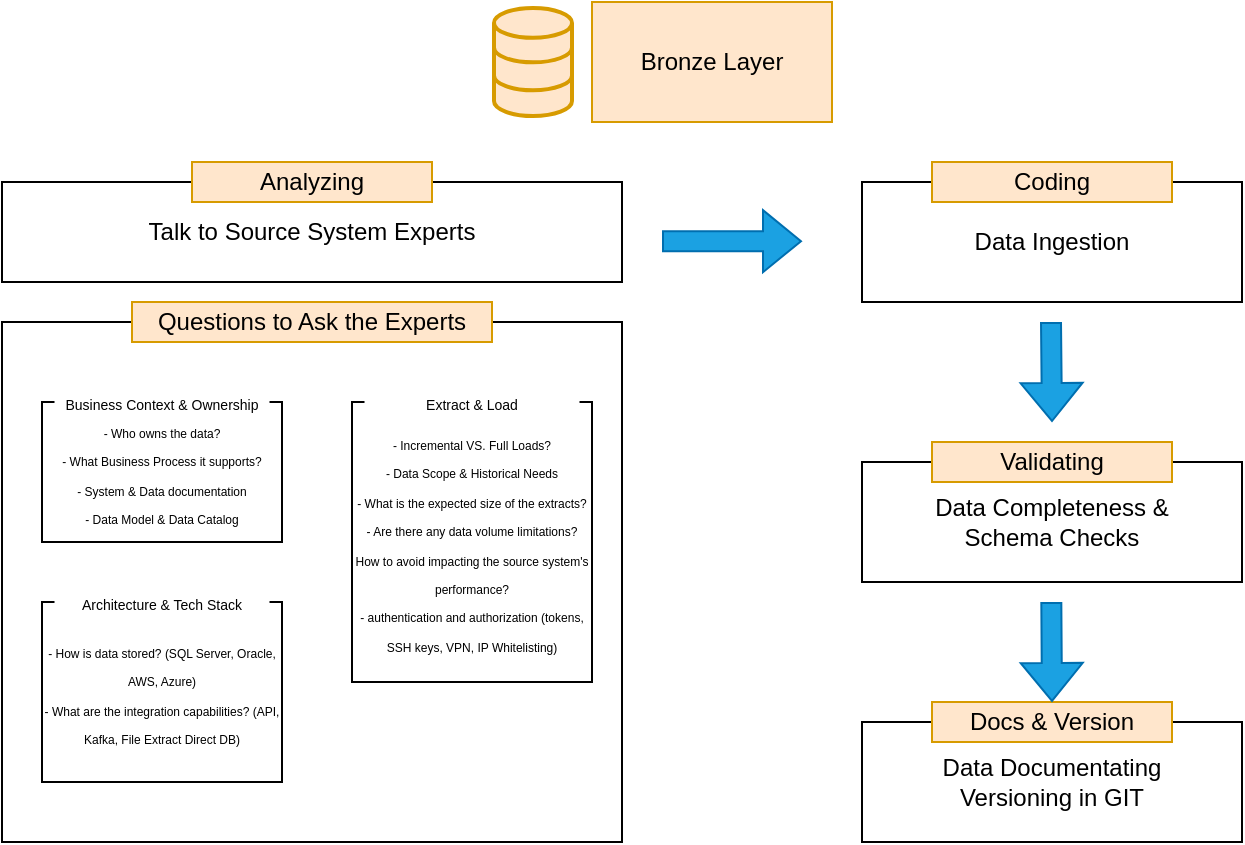 <mxfile version="28.1.2">
  <diagram name="Page-1" id="L0p5QhvZgQNt1ibyMBrl">
    <mxGraphModel dx="1188" dy="708" grid="1" gridSize="10" guides="1" tooltips="1" connect="1" arrows="1" fold="1" page="1" pageScale="1" pageWidth="850" pageHeight="1100" math="0" shadow="0">
      <root>
        <mxCell id="0" />
        <mxCell id="1" parent="0" />
        <mxCell id="U4IghfBn-vNY0UKqWCL6-1" value="Bronze Layer" style="rounded=0;whiteSpace=wrap;html=1;fillColor=#ffe6cc;strokeColor=#d79b00;" vertex="1" parent="1">
          <mxGeometry x="355" y="210" width="120" height="60" as="geometry" />
        </mxCell>
        <mxCell id="U4IghfBn-vNY0UKqWCL6-2" value="Talk to Source System Experts" style="rounded=0;whiteSpace=wrap;html=1;" vertex="1" parent="1">
          <mxGeometry x="60" y="300" width="310" height="50" as="geometry" />
        </mxCell>
        <mxCell id="U4IghfBn-vNY0UKqWCL6-4" value="Analyzing" style="rounded=0;whiteSpace=wrap;html=1;strokeColor=#d79b00;fillColor=#ffe6cc;" vertex="1" parent="1">
          <mxGeometry x="155" y="290" width="120" height="20" as="geometry" />
        </mxCell>
        <mxCell id="U4IghfBn-vNY0UKqWCL6-5" value="Data Ingestion" style="rounded=0;whiteSpace=wrap;html=1;" vertex="1" parent="1">
          <mxGeometry x="490" y="300" width="190" height="60" as="geometry" />
        </mxCell>
        <mxCell id="U4IghfBn-vNY0UKqWCL6-6" value="Coding" style="rounded=0;whiteSpace=wrap;html=1;strokeColor=#d79b00;fillColor=#ffe6cc;" vertex="1" parent="1">
          <mxGeometry x="525" y="290" width="120" height="20" as="geometry" />
        </mxCell>
        <mxCell id="U4IghfBn-vNY0UKqWCL6-7" value="Data Completeness &amp;amp;&lt;div&gt;Schema Checks&lt;/div&gt;" style="rounded=0;whiteSpace=wrap;html=1;" vertex="1" parent="1">
          <mxGeometry x="490" y="440" width="190" height="60" as="geometry" />
        </mxCell>
        <mxCell id="U4IghfBn-vNY0UKqWCL6-8" value="Validating" style="rounded=0;whiteSpace=wrap;html=1;strokeColor=#d79b00;fillColor=#ffe6cc;" vertex="1" parent="1">
          <mxGeometry x="525" y="430" width="120" height="20" as="geometry" />
        </mxCell>
        <mxCell id="U4IghfBn-vNY0UKqWCL6-9" value="Data Documentating&lt;div&gt;Versioning in GIT&lt;/div&gt;" style="rounded=0;whiteSpace=wrap;html=1;" vertex="1" parent="1">
          <mxGeometry x="490" y="570" width="190" height="60" as="geometry" />
        </mxCell>
        <mxCell id="U4IghfBn-vNY0UKqWCL6-10" value="Docs &amp;amp; Version" style="rounded=0;whiteSpace=wrap;html=1;strokeColor=#d79b00;fillColor=#ffe6cc;" vertex="1" parent="1">
          <mxGeometry x="525" y="560" width="120" height="20" as="geometry" />
        </mxCell>
        <mxCell id="U4IghfBn-vNY0UKqWCL6-12" value="" style="shape=flexArrow;endArrow=classic;html=1;rounded=0;fillColor=#1ba1e2;strokeColor=#006EAF;" edge="1" parent="1">
          <mxGeometry width="50" height="50" relative="1" as="geometry">
            <mxPoint x="584.5" y="370" as="sourcePoint" />
            <mxPoint x="585" y="420" as="targetPoint" />
          </mxGeometry>
        </mxCell>
        <mxCell id="U4IghfBn-vNY0UKqWCL6-13" value="" style="shape=flexArrow;endArrow=classic;html=1;rounded=0;fillColor=#1ba1e2;strokeColor=#006EAF;" edge="1" parent="1">
          <mxGeometry width="50" height="50" relative="1" as="geometry">
            <mxPoint x="584.66" y="510" as="sourcePoint" />
            <mxPoint x="585" y="560" as="targetPoint" />
          </mxGeometry>
        </mxCell>
        <mxCell id="U4IghfBn-vNY0UKqWCL6-14" value="" style="html=1;verticalLabelPosition=bottom;align=center;labelBackgroundColor=#ffffff;verticalAlign=top;strokeWidth=2;strokeColor=#d79b00;shadow=0;dashed=0;shape=mxgraph.ios7.icons.data;fillColor=#ffe6cc;" vertex="1" parent="1">
          <mxGeometry x="306" y="213" width="39" height="54" as="geometry" />
        </mxCell>
        <mxCell id="U4IghfBn-vNY0UKqWCL6-16" value="" style="rounded=0;whiteSpace=wrap;html=1;" vertex="1" parent="1">
          <mxGeometry x="60" y="370" width="310" height="260" as="geometry" />
        </mxCell>
        <mxCell id="U4IghfBn-vNY0UKqWCL6-17" value="Questions to Ask the Experts" style="rounded=0;whiteSpace=wrap;html=1;fillColor=#ffe6cc;strokeColor=#d79b00;" vertex="1" parent="1">
          <mxGeometry x="125" y="360" width="180" height="20" as="geometry" />
        </mxCell>
        <mxCell id="U4IghfBn-vNY0UKqWCL6-18" value="&lt;font style=&quot;font-size: 6px;&quot;&gt;- Who owns the data?&lt;/font&gt;&lt;div&gt;&lt;font style=&quot;font-size: 6px;&quot;&gt;- What Business Process it supports?&lt;/font&gt;&lt;/div&gt;&lt;div&gt;&lt;font style=&quot;font-size: 6px;&quot;&gt;- System &amp;amp; Data documentation&lt;/font&gt;&lt;/div&gt;&lt;div&gt;&lt;font style=&quot;font-size: 6px;&quot;&gt;- Data Model &amp;amp; Data Catalog&lt;/font&gt;&lt;/div&gt;" style="rounded=0;whiteSpace=wrap;html=1;" vertex="1" parent="1">
          <mxGeometry x="80" y="410" width="120" height="70" as="geometry" />
        </mxCell>
        <mxCell id="U4IghfBn-vNY0UKqWCL6-19" value="&lt;font style=&quot;font-size: 7px;&quot;&gt;Business Context &amp;amp; Ownership&lt;/font&gt;" style="rounded=0;whiteSpace=wrap;html=1;strokeColor=none;" vertex="1" parent="1">
          <mxGeometry x="86.25" y="400" width="107.5" height="20" as="geometry" />
        </mxCell>
        <mxCell id="U4IghfBn-vNY0UKqWCL6-20" value="&lt;span style=&quot;font-size: 6px;&quot;&gt;- Incremental VS. Full Loads?&lt;/span&gt;&lt;div&gt;&lt;span style=&quot;font-size: 6px;&quot;&gt;- Data Scope &amp;amp; Historical Needs&lt;/span&gt;&lt;/div&gt;&lt;div&gt;&lt;span style=&quot;font-size: 6px;&quot;&gt;- What is the expected size of the extracts?&lt;/span&gt;&lt;/div&gt;&lt;div&gt;&lt;span style=&quot;font-size: 6px;&quot;&gt;- Are there any data volume limitations?&lt;/span&gt;&lt;/div&gt;&lt;div&gt;&lt;span style=&quot;font-size: 6px;&quot;&gt;How to avoid impacting the source system&#39;s performance?&lt;/span&gt;&lt;/div&gt;&lt;div&gt;&lt;span style=&quot;font-size: 6px;&quot;&gt;- authentication and authorization (tokens, SSH keys, VPN, IP Whitelisting)&lt;/span&gt;&lt;/div&gt;" style="rounded=0;whiteSpace=wrap;html=1;" vertex="1" parent="1">
          <mxGeometry x="235" y="410" width="120" height="140" as="geometry" />
        </mxCell>
        <mxCell id="U4IghfBn-vNY0UKqWCL6-21" value="&lt;font style=&quot;font-size: 7px;&quot;&gt;Extract &amp;amp; Load&lt;/font&gt;" style="rounded=0;whiteSpace=wrap;html=1;strokeColor=none;" vertex="1" parent="1">
          <mxGeometry x="241.25" y="400" width="107.5" height="20" as="geometry" />
        </mxCell>
        <mxCell id="U4IghfBn-vNY0UKqWCL6-22" value="&lt;span style=&quot;font-size: 6px;&quot;&gt;- How is data stored? (SQL Server, Oracle, AWS, Azure)&lt;/span&gt;&lt;div&gt;&lt;span style=&quot;font-size: 6px;&quot;&gt;- What are the integration capabilities? (API, Kafka, File Extract Direct DB)&lt;/span&gt;&lt;/div&gt;" style="rounded=0;whiteSpace=wrap;html=1;" vertex="1" parent="1">
          <mxGeometry x="80" y="510" width="120" height="90" as="geometry" />
        </mxCell>
        <mxCell id="U4IghfBn-vNY0UKqWCL6-23" value="&lt;font style=&quot;font-size: 7px;&quot;&gt;Architecture &amp;amp; Tech Stack&lt;/font&gt;" style="rounded=0;whiteSpace=wrap;html=1;strokeColor=none;" vertex="1" parent="1">
          <mxGeometry x="86.25" y="500" width="107.5" height="20" as="geometry" />
        </mxCell>
        <mxCell id="U4IghfBn-vNY0UKqWCL6-24" value="" style="shape=flexArrow;endArrow=classic;html=1;rounded=0;fillColor=#1ba1e2;strokeColor=#006EAF;" edge="1" parent="1">
          <mxGeometry width="50" height="50" relative="1" as="geometry">
            <mxPoint x="390" y="329.58" as="sourcePoint" />
            <mxPoint x="460" y="329.58" as="targetPoint" />
          </mxGeometry>
        </mxCell>
      </root>
    </mxGraphModel>
  </diagram>
</mxfile>
